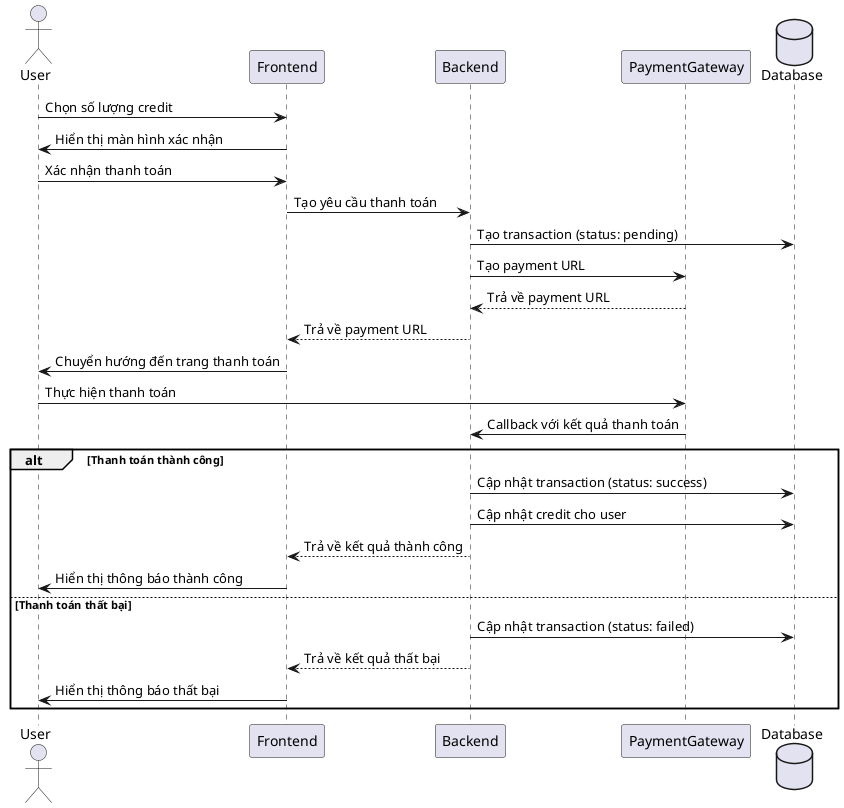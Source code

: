 @startuml Checkout Flow

actor User
participant Frontend
participant Backend
participant PaymentGateway
database Database

User -> Frontend: Chọn số lượng credit
Frontend -> User: Hiển thị màn hình xác nhận

User -> Frontend: Xác nhận thanh toán
Frontend -> Backend: Tạo yêu cầu thanh toán

Backend -> Database: Tạo transaction (status: pending)
Backend -> PaymentGateway: Tạo payment URL
PaymentGateway --> Backend: Trả về payment URL
Backend --> Frontend: Trả về payment URL
Frontend -> User: Chuyển hướng đến trang thanh toán

User -> PaymentGateway: Thực hiện thanh toán
PaymentGateway -> Backend: Callback với kết quả thanh toán

alt Thanh toán thành công
    Backend -> Database: Cập nhật transaction (status: success)
    Backend -> Database: Cập nhật credit cho user
    Backend --> Frontend: Trả về kết quả thành công
    Frontend -> User: Hiển thị thông báo thành công
else Thanh toán thất bại
    Backend -> Database: Cập nhật transaction (status: failed)
    Backend --> Frontend: Trả về kết quả thất bại
    Frontend -> User: Hiển thị thông báo thất bại
end

@enduml
